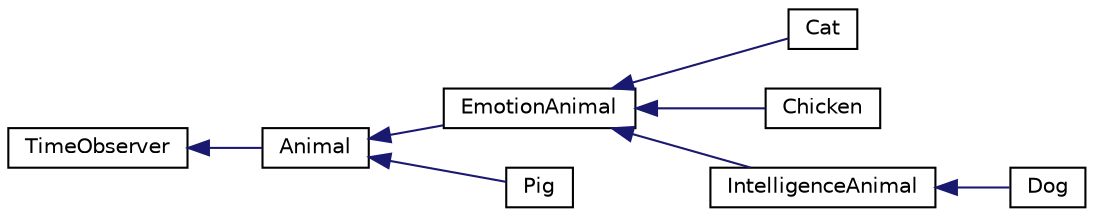 digraph "Graphical Class Hierarchy"
{
  edge [fontname="Helvetica",fontsize="10",labelfontname="Helvetica",labelfontsize="10"];
  node [fontname="Helvetica",fontsize="10",shape=record];
  rankdir="LR";
  Node0 [label="TimeObserver",height=0.2,width=0.4,color="black", fillcolor="white", style="filled",URL="$class_time_observer.html"];
  Node0 -> Node1 [dir="back",color="midnightblue",fontsize="10",style="solid",fontname="Helvetica"];
  Node1 [label="Animal",height=0.2,width=0.4,color="black", fillcolor="white", style="filled",URL="$class_animal.html"];
  Node1 -> Node2 [dir="back",color="midnightblue",fontsize="10",style="solid",fontname="Helvetica"];
  Node2 [label="EmotionAnimal",height=0.2,width=0.4,color="black", fillcolor="white", style="filled",URL="$class_emotion_animal.html"];
  Node2 -> Node3 [dir="back",color="midnightblue",fontsize="10",style="solid",fontname="Helvetica"];
  Node3 [label="Cat",height=0.2,width=0.4,color="black", fillcolor="white", style="filled",URL="$class_cat.html"];
  Node2 -> Node4 [dir="back",color="midnightblue",fontsize="10",style="solid",fontname="Helvetica"];
  Node4 [label="Chicken",height=0.2,width=0.4,color="black", fillcolor="white", style="filled",URL="$class_chicken.html"];
  Node2 -> Node5 [dir="back",color="midnightblue",fontsize="10",style="solid",fontname="Helvetica"];
  Node5 [label="IntelligenceAnimal",height=0.2,width=0.4,color="black", fillcolor="white", style="filled",URL="$class_intelligence_animal.html"];
  Node5 -> Node6 [dir="back",color="midnightblue",fontsize="10",style="solid",fontname="Helvetica"];
  Node6 [label="Dog",height=0.2,width=0.4,color="black", fillcolor="white", style="filled",URL="$class_dog.html"];
  Node1 -> Node7 [dir="back",color="midnightblue",fontsize="10",style="solid",fontname="Helvetica"];
  Node7 [label="Pig",height=0.2,width=0.4,color="black", fillcolor="white", style="filled",URL="$class_pig.html"];
}
